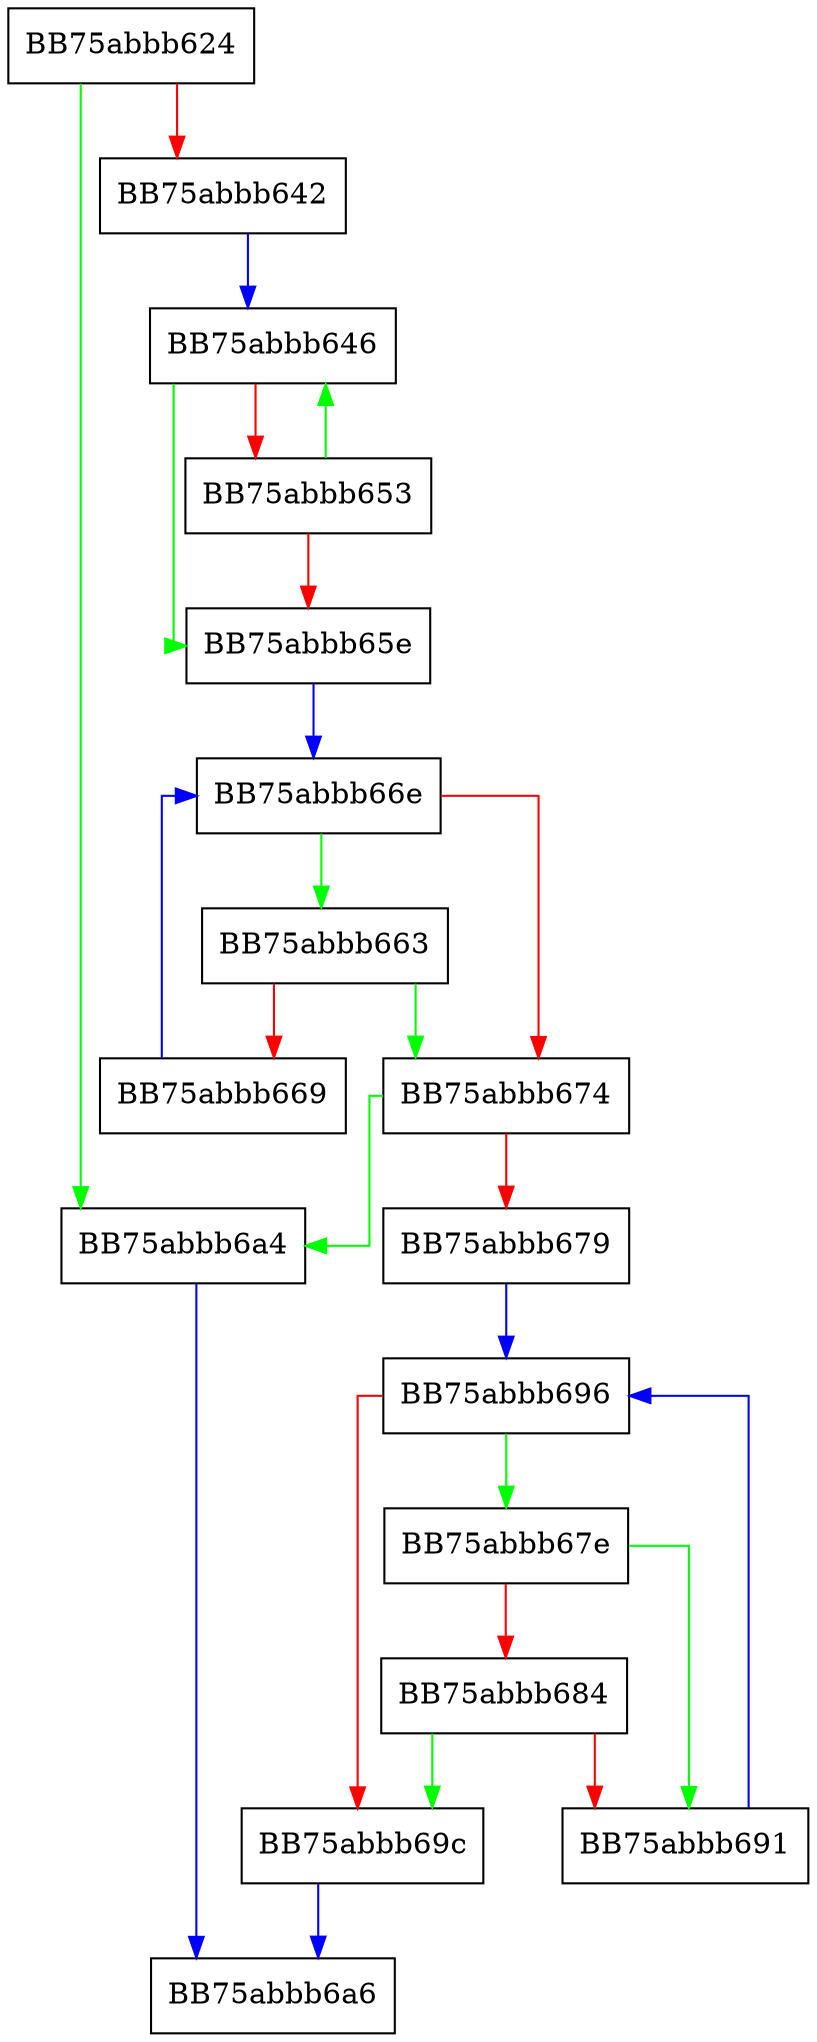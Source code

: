 digraph is_FCB_fname {
  node [shape="box"];
  graph [splines=ortho];
  BB75abbb624 -> BB75abbb6a4 [color="green"];
  BB75abbb624 -> BB75abbb642 [color="red"];
  BB75abbb642 -> BB75abbb646 [color="blue"];
  BB75abbb646 -> BB75abbb65e [color="green"];
  BB75abbb646 -> BB75abbb653 [color="red"];
  BB75abbb653 -> BB75abbb646 [color="green"];
  BB75abbb653 -> BB75abbb65e [color="red"];
  BB75abbb65e -> BB75abbb66e [color="blue"];
  BB75abbb663 -> BB75abbb674 [color="green"];
  BB75abbb663 -> BB75abbb669 [color="red"];
  BB75abbb669 -> BB75abbb66e [color="blue"];
  BB75abbb66e -> BB75abbb663 [color="green"];
  BB75abbb66e -> BB75abbb674 [color="red"];
  BB75abbb674 -> BB75abbb6a4 [color="green"];
  BB75abbb674 -> BB75abbb679 [color="red"];
  BB75abbb679 -> BB75abbb696 [color="blue"];
  BB75abbb67e -> BB75abbb691 [color="green"];
  BB75abbb67e -> BB75abbb684 [color="red"];
  BB75abbb684 -> BB75abbb69c [color="green"];
  BB75abbb684 -> BB75abbb691 [color="red"];
  BB75abbb691 -> BB75abbb696 [color="blue"];
  BB75abbb696 -> BB75abbb67e [color="green"];
  BB75abbb696 -> BB75abbb69c [color="red"];
  BB75abbb69c -> BB75abbb6a6 [color="blue"];
  BB75abbb6a4 -> BB75abbb6a6 [color="blue"];
}